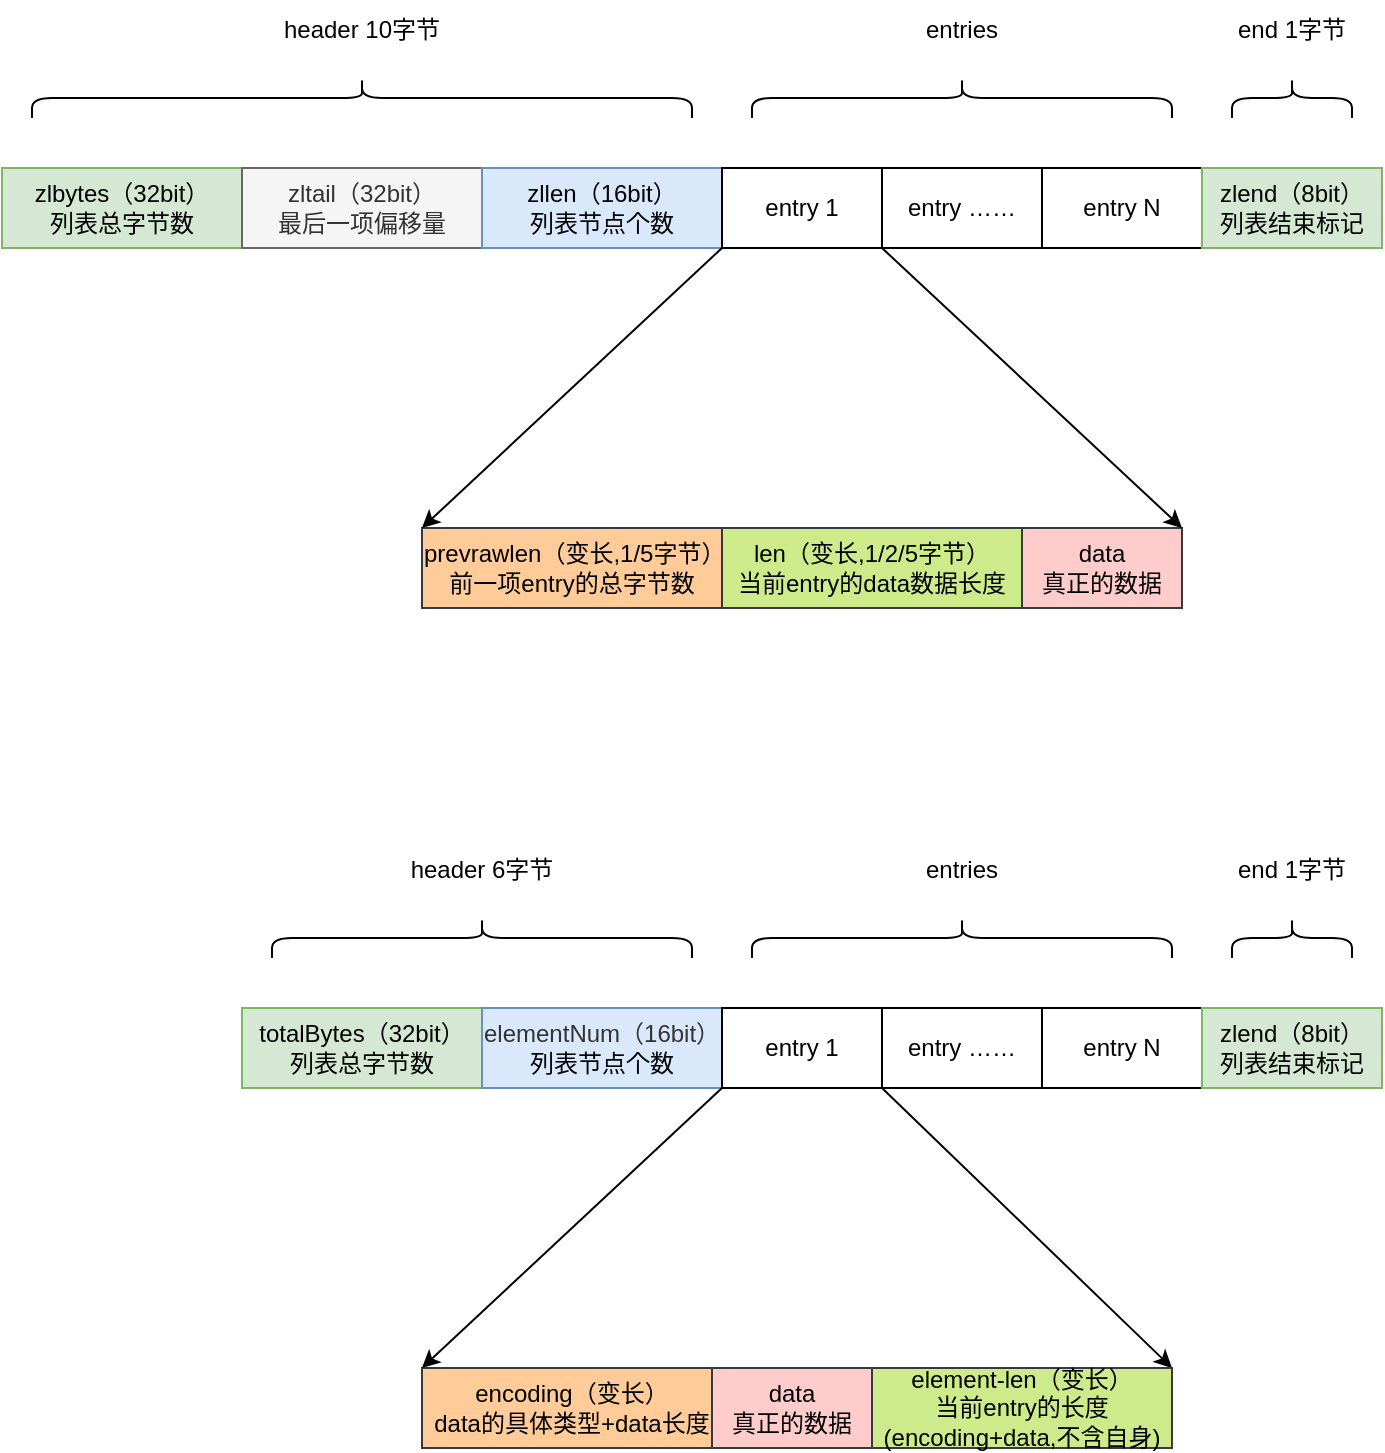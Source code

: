 <mxfile version="24.0.7" type="github">
  <diagram name="第 1 页" id="Hzq1gPXP81v7amF3jc7R">
    <mxGraphModel dx="1150" dy="1445" grid="0" gridSize="10" guides="1" tooltips="1" connect="1" arrows="1" fold="1" page="0" pageScale="1" pageWidth="827" pageHeight="1169" math="0" shadow="0">
      <root>
        <mxCell id="0" />
        <mxCell id="1" parent="0" />
        <mxCell id="E9tjk1P1PD2Z4J70Hqr4-1" value="zlbytes（32bit）&lt;div&gt;列表总字节数&lt;/div&gt;" style="rounded=0;whiteSpace=wrap;html=1;fillColor=#d5e8d4;strokeColor=#82b366;" vertex="1" parent="1">
          <mxGeometry x="100" y="-500" width="120" height="40" as="geometry" />
        </mxCell>
        <mxCell id="E9tjk1P1PD2Z4J70Hqr4-3" value="zltail（32bit）&lt;div&gt;最后一项偏移量&lt;/div&gt;" style="rounded=0;whiteSpace=wrap;html=1;fillColor=#f5f5f5;fontColor=#333333;strokeColor=#666666;" vertex="1" parent="1">
          <mxGeometry x="220" y="-500" width="120" height="40" as="geometry" />
        </mxCell>
        <mxCell id="E9tjk1P1PD2Z4J70Hqr4-4" value="zllen（16bit）&lt;div&gt;列表节点个数&lt;/div&gt;" style="rounded=0;whiteSpace=wrap;html=1;fillColor=#dae8fc;strokeColor=#6c8ebf;" vertex="1" parent="1">
          <mxGeometry x="340" y="-500" width="120" height="40" as="geometry" />
        </mxCell>
        <mxCell id="E9tjk1P1PD2Z4J70Hqr4-5" value="entry 1" style="rounded=0;whiteSpace=wrap;html=1;" vertex="1" parent="1">
          <mxGeometry x="460" y="-500" width="80" height="40" as="geometry" />
        </mxCell>
        <mxCell id="E9tjk1P1PD2Z4J70Hqr4-6" value="entry ……" style="rounded=0;whiteSpace=wrap;html=1;" vertex="1" parent="1">
          <mxGeometry x="540" y="-500" width="80" height="40" as="geometry" />
        </mxCell>
        <mxCell id="E9tjk1P1PD2Z4J70Hqr4-7" value="entry N" style="rounded=0;whiteSpace=wrap;html=1;" vertex="1" parent="1">
          <mxGeometry x="620" y="-500" width="80" height="40" as="geometry" />
        </mxCell>
        <mxCell id="E9tjk1P1PD2Z4J70Hqr4-8" value="zlend（8bit）&lt;div&gt;列表结束标记&lt;/div&gt;" style="rounded=0;whiteSpace=wrap;html=1;fillColor=#d5e8d4;strokeColor=#82b366;" vertex="1" parent="1">
          <mxGeometry x="700" y="-500" width="90" height="40" as="geometry" />
        </mxCell>
        <mxCell id="E9tjk1P1PD2Z4J70Hqr4-9" value="prevrawlen（变长,1/5字节）&lt;div&gt;前一项entry的总字节数&lt;/div&gt;" style="rounded=0;whiteSpace=wrap;html=1;fillColor=#ffcc99;strokeColor=#36393d;" vertex="1" parent="1">
          <mxGeometry x="310" y="-320" width="150" height="40" as="geometry" />
        </mxCell>
        <mxCell id="E9tjk1P1PD2Z4J70Hqr4-12" value="len（变长,1/2/5字节）&lt;div&gt;当前entry的data数据长度&lt;/div&gt;" style="rounded=0;whiteSpace=wrap;html=1;fillColor=#cdeb8b;strokeColor=#36393d;" vertex="1" parent="1">
          <mxGeometry x="460" y="-320" width="150" height="40" as="geometry" />
        </mxCell>
        <mxCell id="E9tjk1P1PD2Z4J70Hqr4-13" value="data&lt;div&gt;真正的数据&lt;/div&gt;" style="rounded=0;whiteSpace=wrap;html=1;fillColor=#ffcccc;strokeColor=#36393d;" vertex="1" parent="1">
          <mxGeometry x="610" y="-320" width="80" height="40" as="geometry" />
        </mxCell>
        <mxCell id="E9tjk1P1PD2Z4J70Hqr4-14" value="" style="endArrow=classic;html=1;rounded=0;exitX=0;exitY=1;exitDx=0;exitDy=0;entryX=0;entryY=0;entryDx=0;entryDy=0;" edge="1" parent="1" source="E9tjk1P1PD2Z4J70Hqr4-5" target="E9tjk1P1PD2Z4J70Hqr4-9">
          <mxGeometry width="50" height="50" relative="1" as="geometry">
            <mxPoint x="240" y="-250" as="sourcePoint" />
            <mxPoint x="290" y="-300" as="targetPoint" />
          </mxGeometry>
        </mxCell>
        <mxCell id="E9tjk1P1PD2Z4J70Hqr4-15" value="" style="endArrow=classic;html=1;rounded=0;exitX=0;exitY=1;exitDx=0;exitDy=0;entryX=1;entryY=0;entryDx=0;entryDy=0;" edge="1" parent="1" source="E9tjk1P1PD2Z4J70Hqr4-6" target="E9tjk1P1PD2Z4J70Hqr4-13">
          <mxGeometry width="50" height="50" relative="1" as="geometry">
            <mxPoint x="510" y="-390" as="sourcePoint" />
            <mxPoint x="750" y="-330" as="targetPoint" />
          </mxGeometry>
        </mxCell>
        <mxCell id="E9tjk1P1PD2Z4J70Hqr4-16" value="" style="shape=curlyBracket;whiteSpace=wrap;html=1;rounded=1;labelPosition=left;verticalLabelPosition=middle;align=right;verticalAlign=middle;rotation=90;" vertex="1" parent="1">
          <mxGeometry x="270" y="-700" width="20" height="330" as="geometry" />
        </mxCell>
        <mxCell id="E9tjk1P1PD2Z4J70Hqr4-17" value="" style="shape=curlyBracket;whiteSpace=wrap;html=1;rounded=1;labelPosition=left;verticalLabelPosition=middle;align=right;verticalAlign=middle;rotation=90;" vertex="1" parent="1">
          <mxGeometry x="570" y="-640" width="20" height="210" as="geometry" />
        </mxCell>
        <mxCell id="E9tjk1P1PD2Z4J70Hqr4-18" value="" style="shape=curlyBracket;whiteSpace=wrap;html=1;rounded=1;labelPosition=left;verticalLabelPosition=middle;align=right;verticalAlign=middle;rotation=90;" vertex="1" parent="1">
          <mxGeometry x="735" y="-565" width="20" height="60" as="geometry" />
        </mxCell>
        <mxCell id="E9tjk1P1PD2Z4J70Hqr4-19" value="header 10字节" style="text;html=1;align=center;verticalAlign=middle;whiteSpace=wrap;rounded=0;" vertex="1" parent="1">
          <mxGeometry x="235" y="-584" width="90" height="30" as="geometry" />
        </mxCell>
        <mxCell id="E9tjk1P1PD2Z4J70Hqr4-20" value="entries" style="text;html=1;align=center;verticalAlign=middle;whiteSpace=wrap;rounded=0;" vertex="1" parent="1">
          <mxGeometry x="535" y="-584" width="90" height="30" as="geometry" />
        </mxCell>
        <mxCell id="E9tjk1P1PD2Z4J70Hqr4-21" value="end 1字节" style="text;html=1;align=center;verticalAlign=middle;whiteSpace=wrap;rounded=0;" vertex="1" parent="1">
          <mxGeometry x="700" y="-584" width="90" height="30" as="geometry" />
        </mxCell>
        <mxCell id="E9tjk1P1PD2Z4J70Hqr4-22" value="&lt;span data-pm-slice=&quot;1 1 [&amp;quot;codeblock&amp;quot;,{&amp;quot;data-lang&amp;quot;:&amp;quot;cs&amp;quot;},&amp;quot;code&amp;quot;,{}]&quot;&gt;totalBytes&lt;/span&gt;（32bit）&lt;div&gt;列表总字节数&lt;/div&gt;" style="rounded=0;whiteSpace=wrap;html=1;fillColor=#d5e8d4;strokeColor=#82b366;" vertex="1" parent="1">
          <mxGeometry x="220" y="-80" width="120" height="40" as="geometry" />
        </mxCell>
        <mxCell id="E9tjk1P1PD2Z4J70Hqr4-24" value="&lt;span style=&quot;color: rgb(51, 51, 51);&quot;&gt;elementNum（16bit）&lt;/span&gt;&lt;div style=&quot;color: rgb(51, 51, 51);&quot;&gt;&lt;span style=&quot;color: rgb(0, 0, 0);&quot;&gt;列表节点个数&lt;/span&gt;&lt;/div&gt;" style="rounded=0;whiteSpace=wrap;html=1;fillColor=#dae8fc;strokeColor=#6c8ebf;" vertex="1" parent="1">
          <mxGeometry x="340" y="-80" width="120" height="40" as="geometry" />
        </mxCell>
        <mxCell id="E9tjk1P1PD2Z4J70Hqr4-25" value="entry 1" style="rounded=0;whiteSpace=wrap;html=1;" vertex="1" parent="1">
          <mxGeometry x="460" y="-80" width="80" height="40" as="geometry" />
        </mxCell>
        <mxCell id="E9tjk1P1PD2Z4J70Hqr4-26" value="entry ……" style="rounded=0;whiteSpace=wrap;html=1;" vertex="1" parent="1">
          <mxGeometry x="540" y="-80" width="80" height="40" as="geometry" />
        </mxCell>
        <mxCell id="E9tjk1P1PD2Z4J70Hqr4-27" value="entry N" style="rounded=0;whiteSpace=wrap;html=1;" vertex="1" parent="1">
          <mxGeometry x="620" y="-80" width="80" height="40" as="geometry" />
        </mxCell>
        <mxCell id="E9tjk1P1PD2Z4J70Hqr4-28" value="zlend（8bit）&lt;div&gt;列表结束标记&lt;/div&gt;" style="rounded=0;whiteSpace=wrap;html=1;fillColor=#d5e8d4;strokeColor=#82b366;" vertex="1" parent="1">
          <mxGeometry x="700" y="-80" width="90" height="40" as="geometry" />
        </mxCell>
        <mxCell id="E9tjk1P1PD2Z4J70Hqr4-29" value="encoding（变长）&lt;div&gt;data的具体类型+data长度&lt;/div&gt;" style="rounded=0;whiteSpace=wrap;html=1;fillColor=#ffcc99;strokeColor=#36393d;" vertex="1" parent="1">
          <mxGeometry x="310" y="100" width="150" height="40" as="geometry" />
        </mxCell>
        <mxCell id="E9tjk1P1PD2Z4J70Hqr4-32" value="" style="endArrow=classic;html=1;rounded=0;exitX=0;exitY=1;exitDx=0;exitDy=0;entryX=0;entryY=0;entryDx=0;entryDy=0;" edge="1" parent="1" source="E9tjk1P1PD2Z4J70Hqr4-25" target="E9tjk1P1PD2Z4J70Hqr4-29">
          <mxGeometry width="50" height="50" relative="1" as="geometry">
            <mxPoint x="240" y="170" as="sourcePoint" />
            <mxPoint x="290" y="120" as="targetPoint" />
          </mxGeometry>
        </mxCell>
        <mxCell id="E9tjk1P1PD2Z4J70Hqr4-33" value="" style="endArrow=classic;html=1;rounded=0;exitX=0;exitY=1;exitDx=0;exitDy=0;entryX=1;entryY=0;entryDx=0;entryDy=0;" edge="1" parent="1" source="E9tjk1P1PD2Z4J70Hqr4-26" target="E9tjk1P1PD2Z4J70Hqr4-40">
          <mxGeometry width="50" height="50" relative="1" as="geometry">
            <mxPoint x="510" y="30" as="sourcePoint" />
            <mxPoint x="690" y="100" as="targetPoint" />
          </mxGeometry>
        </mxCell>
        <mxCell id="E9tjk1P1PD2Z4J70Hqr4-34" value="" style="shape=curlyBracket;whiteSpace=wrap;html=1;rounded=1;labelPosition=left;verticalLabelPosition=middle;align=right;verticalAlign=middle;rotation=90;" vertex="1" parent="1">
          <mxGeometry x="330" y="-220" width="20" height="210" as="geometry" />
        </mxCell>
        <mxCell id="E9tjk1P1PD2Z4J70Hqr4-35" value="" style="shape=curlyBracket;whiteSpace=wrap;html=1;rounded=1;labelPosition=left;verticalLabelPosition=middle;align=right;verticalAlign=middle;rotation=90;" vertex="1" parent="1">
          <mxGeometry x="570" y="-220" width="20" height="210" as="geometry" />
        </mxCell>
        <mxCell id="E9tjk1P1PD2Z4J70Hqr4-36" value="" style="shape=curlyBracket;whiteSpace=wrap;html=1;rounded=1;labelPosition=left;verticalLabelPosition=middle;align=right;verticalAlign=middle;rotation=90;" vertex="1" parent="1">
          <mxGeometry x="735" y="-145" width="20" height="60" as="geometry" />
        </mxCell>
        <mxCell id="E9tjk1P1PD2Z4J70Hqr4-37" value="header 6字节" style="text;html=1;align=center;verticalAlign=middle;whiteSpace=wrap;rounded=0;" vertex="1" parent="1">
          <mxGeometry x="295" y="-164" width="90" height="30" as="geometry" />
        </mxCell>
        <mxCell id="E9tjk1P1PD2Z4J70Hqr4-38" value="entries" style="text;html=1;align=center;verticalAlign=middle;whiteSpace=wrap;rounded=0;" vertex="1" parent="1">
          <mxGeometry x="535" y="-164" width="90" height="30" as="geometry" />
        </mxCell>
        <mxCell id="E9tjk1P1PD2Z4J70Hqr4-39" value="end 1字节" style="text;html=1;align=center;verticalAlign=middle;whiteSpace=wrap;rounded=0;" vertex="1" parent="1">
          <mxGeometry x="700" y="-164" width="90" height="30" as="geometry" />
        </mxCell>
        <mxCell id="E9tjk1P1PD2Z4J70Hqr4-40" value="element-len（变长）&lt;div&gt;当前entry的长度(encoding+data,不含自身)&lt;/div&gt;" style="rounded=0;whiteSpace=wrap;html=1;fillColor=#cdeb8b;strokeColor=#36393d;" vertex="1" parent="1">
          <mxGeometry x="535" y="100" width="150" height="40" as="geometry" />
        </mxCell>
        <mxCell id="E9tjk1P1PD2Z4J70Hqr4-41" value="data&lt;div&gt;真正的数据&lt;/div&gt;" style="rounded=0;whiteSpace=wrap;html=1;fillColor=#ffcccc;strokeColor=#36393d;" vertex="1" parent="1">
          <mxGeometry x="455" y="100" width="80" height="40" as="geometry" />
        </mxCell>
      </root>
    </mxGraphModel>
  </diagram>
</mxfile>
